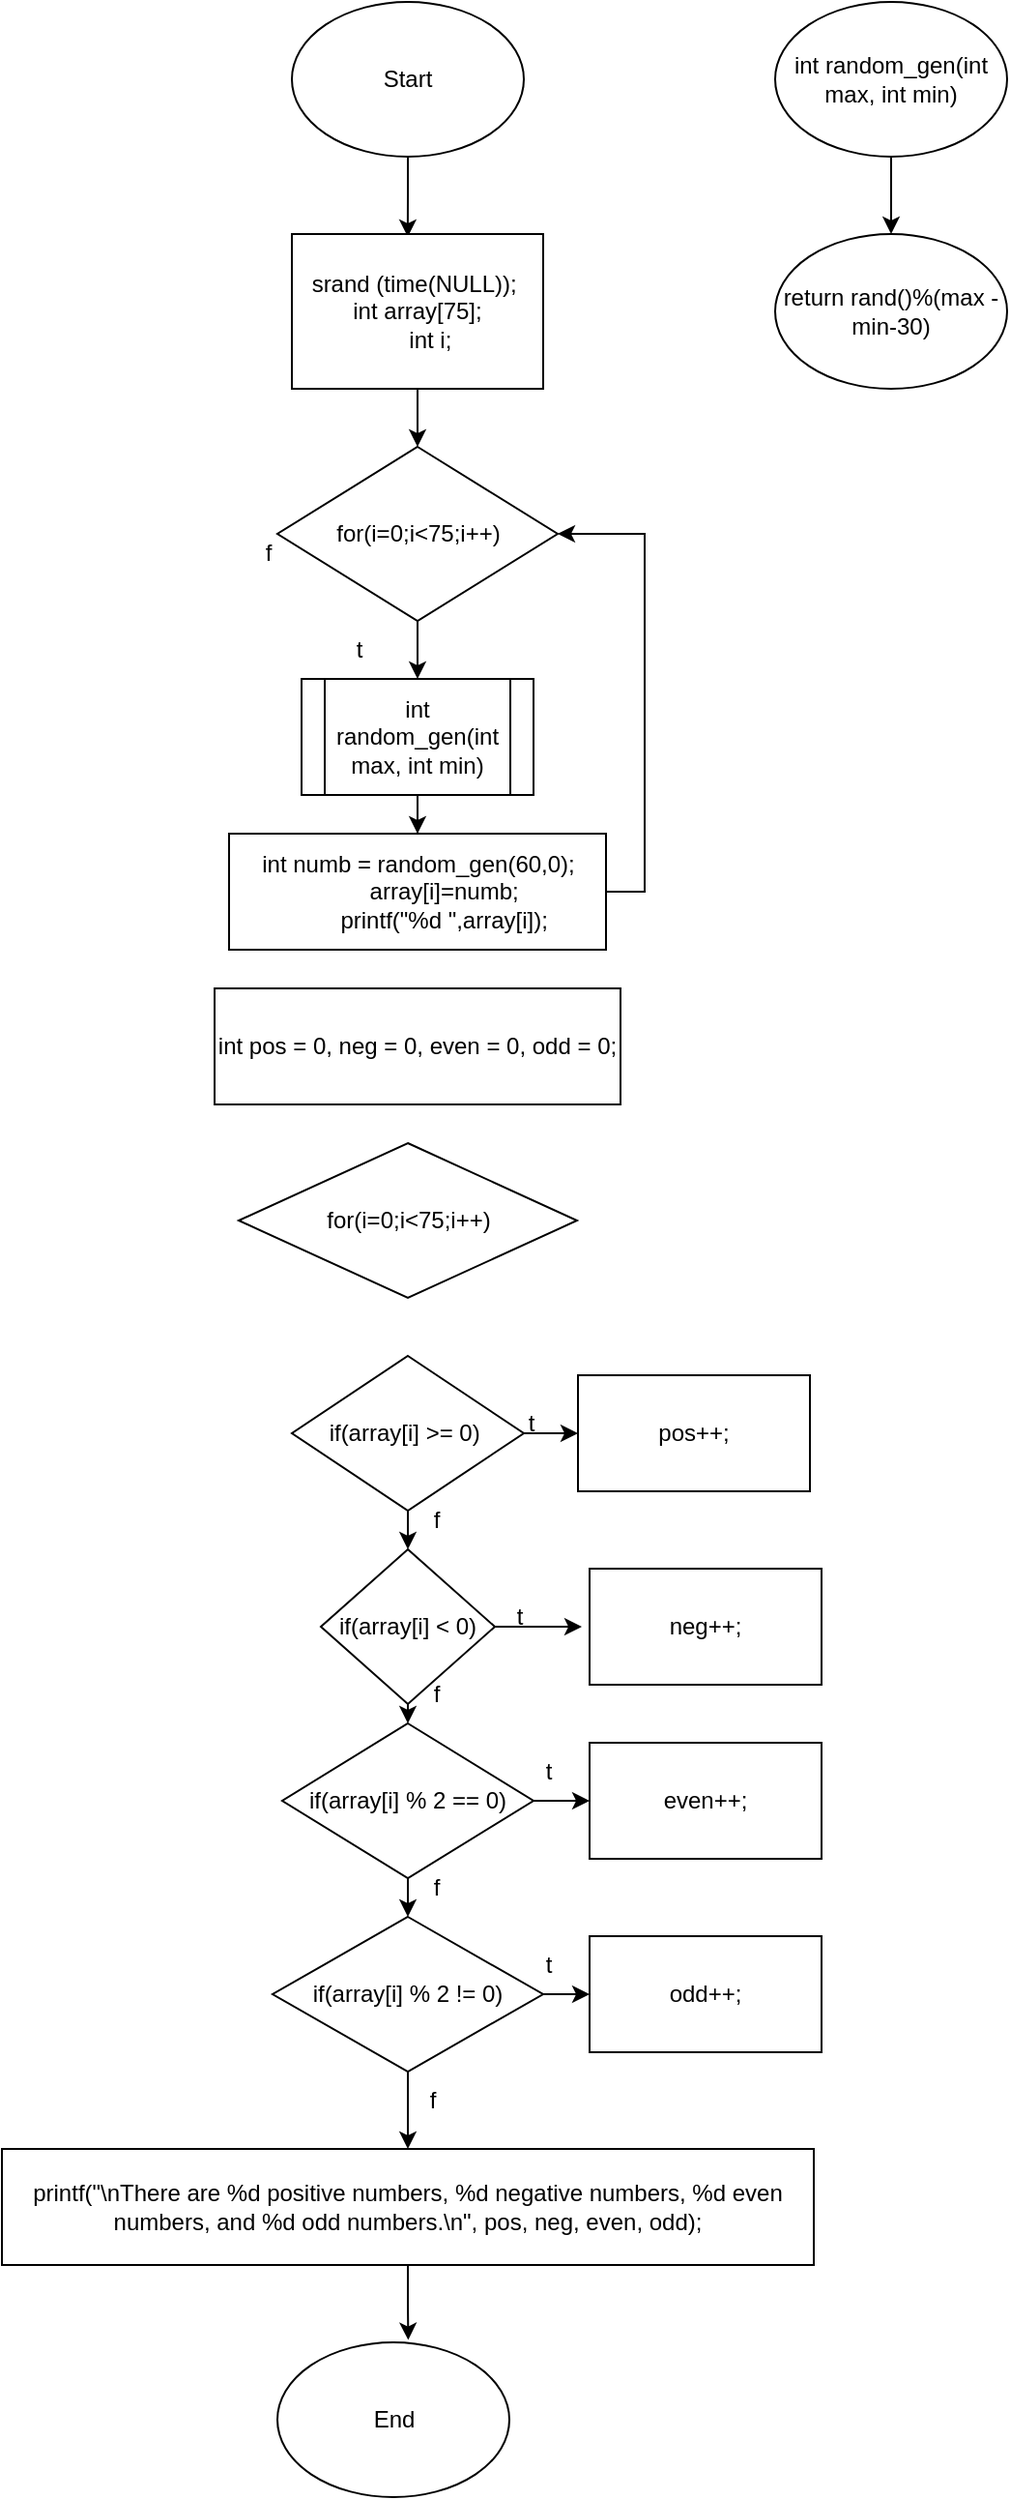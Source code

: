 <mxfile version="17.2.4" type="device"><diagram id="C5RBs43oDa-KdzZeNtuy" name="Page-1"><mxGraphModel dx="1470" dy="370" grid="1" gridSize="10" guides="1" tooltips="1" connect="1" arrows="1" fold="1" page="1" pageScale="1" pageWidth="827" pageHeight="1169" math="0" shadow="0"><root><mxCell id="WIyWlLk6GJQsqaUBKTNV-0"/><mxCell id="WIyWlLk6GJQsqaUBKTNV-1" parent="WIyWlLk6GJQsqaUBKTNV-0"/><mxCell id="hbLpYwjnIlUboXz27Z6R-0" style="edgeStyle=orthogonalEdgeStyle;rounded=0;orthogonalLoop=1;jettySize=auto;html=1;exitX=0.5;exitY=1;exitDx=0;exitDy=0;entryX=0.461;entryY=0.018;entryDx=0;entryDy=0;entryPerimeter=0;" parent="WIyWlLk6GJQsqaUBKTNV-1" source="hbLpYwjnIlUboXz27Z6R-1" target="hbLpYwjnIlUboXz27Z6R-3" edge="1"><mxGeometry relative="1" as="geometry"/></mxCell><mxCell id="hbLpYwjnIlUboXz27Z6R-1" value="Start" style="ellipse;whiteSpace=wrap;html=1;" parent="WIyWlLk6GJQsqaUBKTNV-1" vertex="1"><mxGeometry x="140" y="50" width="120" height="80" as="geometry"/></mxCell><mxCell id="hbLpYwjnIlUboXz27Z6R-2" style="edgeStyle=orthogonalEdgeStyle;rounded=0;orthogonalLoop=1;jettySize=auto;html=1;exitX=0.5;exitY=1;exitDx=0;exitDy=0;entryX=0.5;entryY=0;entryDx=0;entryDy=0;" parent="WIyWlLk6GJQsqaUBKTNV-1" source="hbLpYwjnIlUboXz27Z6R-3" target="hbLpYwjnIlUboXz27Z6R-5" edge="1"><mxGeometry relative="1" as="geometry"/></mxCell><mxCell id="hbLpYwjnIlUboXz27Z6R-3" value="&lt;div&gt;srand (time(NULL));&amp;nbsp;&lt;/div&gt;&lt;div&gt;&lt;span&gt;&#9;&lt;/span&gt;int array[75];&lt;/div&gt;&lt;div&gt;&amp;nbsp; &amp;nbsp; int i;&lt;/div&gt;" style="rounded=0;whiteSpace=wrap;html=1;" parent="WIyWlLk6GJQsqaUBKTNV-1" vertex="1"><mxGeometry x="140" y="170" width="130" height="80" as="geometry"/></mxCell><mxCell id="B9wzaHMYg_DBp2_gXm0z-1" style="edgeStyle=orthogonalEdgeStyle;rounded=0;orthogonalLoop=1;jettySize=auto;html=1;exitX=0.5;exitY=1;exitDx=0;exitDy=0;entryX=0.5;entryY=0;entryDx=0;entryDy=0;" edge="1" parent="WIyWlLk6GJQsqaUBKTNV-1" source="hbLpYwjnIlUboXz27Z6R-5" target="B9wzaHMYg_DBp2_gXm0z-0"><mxGeometry relative="1" as="geometry"/></mxCell><mxCell id="hbLpYwjnIlUboXz27Z6R-5" value="for(i=0;i&amp;lt;75;i++)" style="rhombus;whiteSpace=wrap;html=1;" parent="WIyWlLk6GJQsqaUBKTNV-1" vertex="1"><mxGeometry x="132.5" y="280" width="145" height="90" as="geometry"/></mxCell><mxCell id="hbLpYwjnIlUboXz27Z6R-6" style="edgeStyle=orthogonalEdgeStyle;rounded=0;orthogonalLoop=1;jettySize=auto;html=1;exitX=1;exitY=0.5;exitDx=0;exitDy=0;entryX=1;entryY=0.5;entryDx=0;entryDy=0;" parent="WIyWlLk6GJQsqaUBKTNV-1" source="hbLpYwjnIlUboXz27Z6R-7" target="hbLpYwjnIlUboXz27Z6R-5" edge="1"><mxGeometry relative="1" as="geometry"/></mxCell><mxCell id="hbLpYwjnIlUboXz27Z6R-7" value="&lt;div&gt;int numb = random_gen(60,0);&lt;/div&gt;&lt;div&gt;&amp;nbsp; &amp;nbsp; &amp;nbsp; &amp;nbsp; array[i]=numb;&lt;/div&gt;&lt;div&gt;&amp;nbsp; &amp;nbsp; &amp;nbsp; &amp;nbsp; printf(&quot;%d &quot;,array[i]);&lt;/div&gt;" style="rounded=0;whiteSpace=wrap;html=1;" parent="WIyWlLk6GJQsqaUBKTNV-1" vertex="1"><mxGeometry x="107.5" y="480" width="195" height="60" as="geometry"/></mxCell><mxCell id="hbLpYwjnIlUboXz27Z6R-8" value="t" style="text;html=1;strokeColor=none;fillColor=none;align=center;verticalAlign=middle;whiteSpace=wrap;rounded=0;" parent="WIyWlLk6GJQsqaUBKTNV-1" vertex="1"><mxGeometry x="145" y="370" width="60" height="30" as="geometry"/></mxCell><mxCell id="hbLpYwjnIlUboXz27Z6R-9" value="f" style="text;html=1;strokeColor=none;fillColor=none;align=center;verticalAlign=middle;whiteSpace=wrap;rounded=0;" parent="WIyWlLk6GJQsqaUBKTNV-1" vertex="1"><mxGeometry x="97.5" y="320" width="60" height="30" as="geometry"/></mxCell><mxCell id="hbLpYwjnIlUboXz27Z6R-10" value="int pos = 0, neg = 0, even = 0, odd = 0;" style="rounded=0;whiteSpace=wrap;html=1;" parent="WIyWlLk6GJQsqaUBKTNV-1" vertex="1"><mxGeometry x="100" y="560" width="210" height="60" as="geometry"/></mxCell><mxCell id="hbLpYwjnIlUboXz27Z6R-11" value="for(i=0;i&amp;lt;75;i++)" style="rhombus;whiteSpace=wrap;html=1;" parent="WIyWlLk6GJQsqaUBKTNV-1" vertex="1"><mxGeometry x="112.5" y="640" width="175" height="80" as="geometry"/></mxCell><mxCell id="hbLpYwjnIlUboXz27Z6R-21" style="edgeStyle=orthogonalEdgeStyle;rounded=0;orthogonalLoop=1;jettySize=auto;html=1;exitX=1;exitY=0.5;exitDx=0;exitDy=0;entryX=0;entryY=0.5;entryDx=0;entryDy=0;" parent="WIyWlLk6GJQsqaUBKTNV-1" source="hbLpYwjnIlUboXz27Z6R-12" target="hbLpYwjnIlUboXz27Z6R-17" edge="1"><mxGeometry relative="1" as="geometry"/></mxCell><mxCell id="hbLpYwjnIlUboXz27Z6R-25" style="edgeStyle=orthogonalEdgeStyle;rounded=0;orthogonalLoop=1;jettySize=auto;html=1;exitX=0.5;exitY=1;exitDx=0;exitDy=0;entryX=0.5;entryY=0;entryDx=0;entryDy=0;" parent="WIyWlLk6GJQsqaUBKTNV-1" source="hbLpYwjnIlUboXz27Z6R-12" target="hbLpYwjnIlUboXz27Z6R-13" edge="1"><mxGeometry relative="1" as="geometry"/></mxCell><mxCell id="hbLpYwjnIlUboXz27Z6R-12" value="if(array[i] &amp;gt;= 0)&amp;nbsp;" style="rhombus;whiteSpace=wrap;html=1;" parent="WIyWlLk6GJQsqaUBKTNV-1" vertex="1"><mxGeometry x="140" y="750" width="120" height="80" as="geometry"/></mxCell><mxCell id="hbLpYwjnIlUboXz27Z6R-22" style="edgeStyle=orthogonalEdgeStyle;rounded=0;orthogonalLoop=1;jettySize=auto;html=1;exitX=1;exitY=0.5;exitDx=0;exitDy=0;" parent="WIyWlLk6GJQsqaUBKTNV-1" source="hbLpYwjnIlUboXz27Z6R-13" edge="1"><mxGeometry relative="1" as="geometry"><mxPoint x="290" y="890" as="targetPoint"/></mxGeometry></mxCell><mxCell id="hbLpYwjnIlUboXz27Z6R-27" style="edgeStyle=orthogonalEdgeStyle;rounded=0;orthogonalLoop=1;jettySize=auto;html=1;exitX=0.5;exitY=1;exitDx=0;exitDy=0;entryX=0.5;entryY=0;entryDx=0;entryDy=0;" parent="WIyWlLk6GJQsqaUBKTNV-1" source="hbLpYwjnIlUboXz27Z6R-13" target="hbLpYwjnIlUboXz27Z6R-14" edge="1"><mxGeometry relative="1" as="geometry"/></mxCell><mxCell id="hbLpYwjnIlUboXz27Z6R-13" value="if(array[i] &amp;lt; 0)" style="rhombus;whiteSpace=wrap;html=1;" parent="WIyWlLk6GJQsqaUBKTNV-1" vertex="1"><mxGeometry x="155" y="850" width="90" height="80" as="geometry"/></mxCell><mxCell id="hbLpYwjnIlUboXz27Z6R-23" style="edgeStyle=orthogonalEdgeStyle;rounded=0;orthogonalLoop=1;jettySize=auto;html=1;exitX=1;exitY=0.5;exitDx=0;exitDy=0;" parent="WIyWlLk6GJQsqaUBKTNV-1" source="hbLpYwjnIlUboXz27Z6R-14" target="hbLpYwjnIlUboXz27Z6R-18" edge="1"><mxGeometry relative="1" as="geometry"/></mxCell><mxCell id="hbLpYwjnIlUboXz27Z6R-28" style="edgeStyle=orthogonalEdgeStyle;rounded=0;orthogonalLoop=1;jettySize=auto;html=1;exitX=0.5;exitY=1;exitDx=0;exitDy=0;entryX=0.5;entryY=0;entryDx=0;entryDy=0;" parent="WIyWlLk6GJQsqaUBKTNV-1" source="hbLpYwjnIlUboXz27Z6R-14" target="hbLpYwjnIlUboXz27Z6R-15" edge="1"><mxGeometry relative="1" as="geometry"/></mxCell><mxCell id="hbLpYwjnIlUboXz27Z6R-14" value="if(array[i] % 2 == 0)" style="rhombus;whiteSpace=wrap;html=1;" parent="WIyWlLk6GJQsqaUBKTNV-1" vertex="1"><mxGeometry x="135" y="940" width="130" height="80" as="geometry"/></mxCell><mxCell id="hbLpYwjnIlUboXz27Z6R-24" style="edgeStyle=orthogonalEdgeStyle;rounded=0;orthogonalLoop=1;jettySize=auto;html=1;exitX=1;exitY=0.5;exitDx=0;exitDy=0;entryX=0;entryY=0.5;entryDx=0;entryDy=0;" parent="WIyWlLk6GJQsqaUBKTNV-1" source="hbLpYwjnIlUboXz27Z6R-15" target="hbLpYwjnIlUboXz27Z6R-20" edge="1"><mxGeometry relative="1" as="geometry"/></mxCell><mxCell id="hbLpYwjnIlUboXz27Z6R-40" style="edgeStyle=orthogonalEdgeStyle;rounded=0;orthogonalLoop=1;jettySize=auto;html=1;exitX=0.5;exitY=1;exitDx=0;exitDy=0;entryX=0.5;entryY=0;entryDx=0;entryDy=0;" parent="WIyWlLk6GJQsqaUBKTNV-1" source="hbLpYwjnIlUboXz27Z6R-15" target="hbLpYwjnIlUboXz27Z6R-37" edge="1"><mxGeometry relative="1" as="geometry"/></mxCell><mxCell id="hbLpYwjnIlUboXz27Z6R-15" value="if(array[i] % 2 != 0)" style="rhombus;whiteSpace=wrap;html=1;" parent="WIyWlLk6GJQsqaUBKTNV-1" vertex="1"><mxGeometry x="130" y="1040" width="140" height="80" as="geometry"/></mxCell><mxCell id="hbLpYwjnIlUboXz27Z6R-17" value="pos++;" style="rounded=0;whiteSpace=wrap;html=1;" parent="WIyWlLk6GJQsqaUBKTNV-1" vertex="1"><mxGeometry x="288" y="760" width="120" height="60" as="geometry"/></mxCell><mxCell id="hbLpYwjnIlUboXz27Z6R-18" value="even++;" style="rounded=0;whiteSpace=wrap;html=1;" parent="WIyWlLk6GJQsqaUBKTNV-1" vertex="1"><mxGeometry x="294" y="950" width="120" height="60" as="geometry"/></mxCell><mxCell id="hbLpYwjnIlUboXz27Z6R-19" value="neg++;" style="rounded=0;whiteSpace=wrap;html=1;" parent="WIyWlLk6GJQsqaUBKTNV-1" vertex="1"><mxGeometry x="294" y="860" width="120" height="60" as="geometry"/></mxCell><mxCell id="hbLpYwjnIlUboXz27Z6R-20" value="odd++;" style="rounded=0;whiteSpace=wrap;html=1;" parent="WIyWlLk6GJQsqaUBKTNV-1" vertex="1"><mxGeometry x="294" y="1050" width="120" height="60" as="geometry"/></mxCell><mxCell id="hbLpYwjnIlUboXz27Z6R-29" value="t" style="text;html=1;strokeColor=none;fillColor=none;align=center;verticalAlign=middle;whiteSpace=wrap;rounded=0;" parent="WIyWlLk6GJQsqaUBKTNV-1" vertex="1"><mxGeometry x="234" y="770" width="60" height="30" as="geometry"/></mxCell><mxCell id="hbLpYwjnIlUboXz27Z6R-30" value="t" style="text;html=1;strokeColor=none;fillColor=none;align=center;verticalAlign=middle;whiteSpace=wrap;rounded=0;" parent="WIyWlLk6GJQsqaUBKTNV-1" vertex="1"><mxGeometry x="228" y="870" width="60" height="30" as="geometry"/></mxCell><mxCell id="hbLpYwjnIlUboXz27Z6R-31" value="t" style="text;html=1;strokeColor=none;fillColor=none;align=center;verticalAlign=middle;whiteSpace=wrap;rounded=0;" parent="WIyWlLk6GJQsqaUBKTNV-1" vertex="1"><mxGeometry x="242.5" y="950" width="60" height="30" as="geometry"/></mxCell><mxCell id="hbLpYwjnIlUboXz27Z6R-32" value="t" style="text;html=1;strokeColor=none;fillColor=none;align=center;verticalAlign=middle;whiteSpace=wrap;rounded=0;" parent="WIyWlLk6GJQsqaUBKTNV-1" vertex="1"><mxGeometry x="242.5" y="1050" width="60" height="30" as="geometry"/></mxCell><mxCell id="hbLpYwjnIlUboXz27Z6R-33" value="f" style="text;html=1;strokeColor=none;fillColor=none;align=center;verticalAlign=middle;whiteSpace=wrap;rounded=0;" parent="WIyWlLk6GJQsqaUBKTNV-1" vertex="1"><mxGeometry x="185" y="910" width="60" height="30" as="geometry"/></mxCell><mxCell id="hbLpYwjnIlUboXz27Z6R-34" value="f" style="text;html=1;strokeColor=none;fillColor=none;align=center;verticalAlign=middle;whiteSpace=wrap;rounded=0;" parent="WIyWlLk6GJQsqaUBKTNV-1" vertex="1"><mxGeometry x="185" y="820" width="60" height="30" as="geometry"/></mxCell><mxCell id="hbLpYwjnIlUboXz27Z6R-35" value="f" style="text;html=1;strokeColor=none;fillColor=none;align=center;verticalAlign=middle;whiteSpace=wrap;rounded=0;" parent="WIyWlLk6GJQsqaUBKTNV-1" vertex="1"><mxGeometry x="185" y="1010" width="60" height="30" as="geometry"/></mxCell><mxCell id="hbLpYwjnIlUboXz27Z6R-36" value="f" style="text;html=1;strokeColor=none;fillColor=none;align=center;verticalAlign=middle;whiteSpace=wrap;rounded=0;" parent="WIyWlLk6GJQsqaUBKTNV-1" vertex="1"><mxGeometry x="182.5" y="1120" width="60" height="30" as="geometry"/></mxCell><mxCell id="hbLpYwjnIlUboXz27Z6R-41" style="edgeStyle=orthogonalEdgeStyle;rounded=0;orthogonalLoop=1;jettySize=auto;html=1;entryX=0.564;entryY=-0.015;entryDx=0;entryDy=0;entryPerimeter=0;" parent="WIyWlLk6GJQsqaUBKTNV-1" source="hbLpYwjnIlUboXz27Z6R-37" target="hbLpYwjnIlUboXz27Z6R-38" edge="1"><mxGeometry relative="1" as="geometry"/></mxCell><mxCell id="hbLpYwjnIlUboXz27Z6R-37" value="printf(&quot;\nThere are %d positive numbers, %d negative numbers, %d even numbers, and %d odd numbers.\n&quot;, pos, neg, even, odd);" style="rounded=0;whiteSpace=wrap;html=1;" parent="WIyWlLk6GJQsqaUBKTNV-1" vertex="1"><mxGeometry x="-10" y="1160" width="420" height="60" as="geometry"/></mxCell><mxCell id="hbLpYwjnIlUboXz27Z6R-38" value="End" style="ellipse;whiteSpace=wrap;html=1;" parent="WIyWlLk6GJQsqaUBKTNV-1" vertex="1"><mxGeometry x="132.5" y="1260" width="120" height="80" as="geometry"/></mxCell><mxCell id="B9wzaHMYg_DBp2_gXm0z-2" style="edgeStyle=orthogonalEdgeStyle;rounded=0;orthogonalLoop=1;jettySize=auto;html=1;entryX=0.5;entryY=0;entryDx=0;entryDy=0;" edge="1" parent="WIyWlLk6GJQsqaUBKTNV-1" source="B9wzaHMYg_DBp2_gXm0z-0" target="hbLpYwjnIlUboXz27Z6R-7"><mxGeometry relative="1" as="geometry"/></mxCell><mxCell id="B9wzaHMYg_DBp2_gXm0z-0" value="int random_gen(int max, int min)" style="shape=process;whiteSpace=wrap;html=1;backgroundOutline=1;" vertex="1" parent="WIyWlLk6GJQsqaUBKTNV-1"><mxGeometry x="145" y="400" width="120" height="60" as="geometry"/></mxCell><mxCell id="B9wzaHMYg_DBp2_gXm0z-5" style="edgeStyle=orthogonalEdgeStyle;rounded=0;orthogonalLoop=1;jettySize=auto;html=1;exitX=0.5;exitY=1;exitDx=0;exitDy=0;entryX=0.5;entryY=0;entryDx=0;entryDy=0;" edge="1" parent="WIyWlLk6GJQsqaUBKTNV-1" source="B9wzaHMYg_DBp2_gXm0z-3" target="B9wzaHMYg_DBp2_gXm0z-4"><mxGeometry relative="1" as="geometry"/></mxCell><mxCell id="B9wzaHMYg_DBp2_gXm0z-3" value="int random_gen(int max, int min)" style="ellipse;whiteSpace=wrap;html=1;" vertex="1" parent="WIyWlLk6GJQsqaUBKTNV-1"><mxGeometry x="390" y="50" width="120" height="80" as="geometry"/></mxCell><mxCell id="B9wzaHMYg_DBp2_gXm0z-4" value="return rand()%(max - min-30)" style="ellipse;whiteSpace=wrap;html=1;" vertex="1" parent="WIyWlLk6GJQsqaUBKTNV-1"><mxGeometry x="390" y="170" width="120" height="80" as="geometry"/></mxCell></root></mxGraphModel></diagram></mxfile>